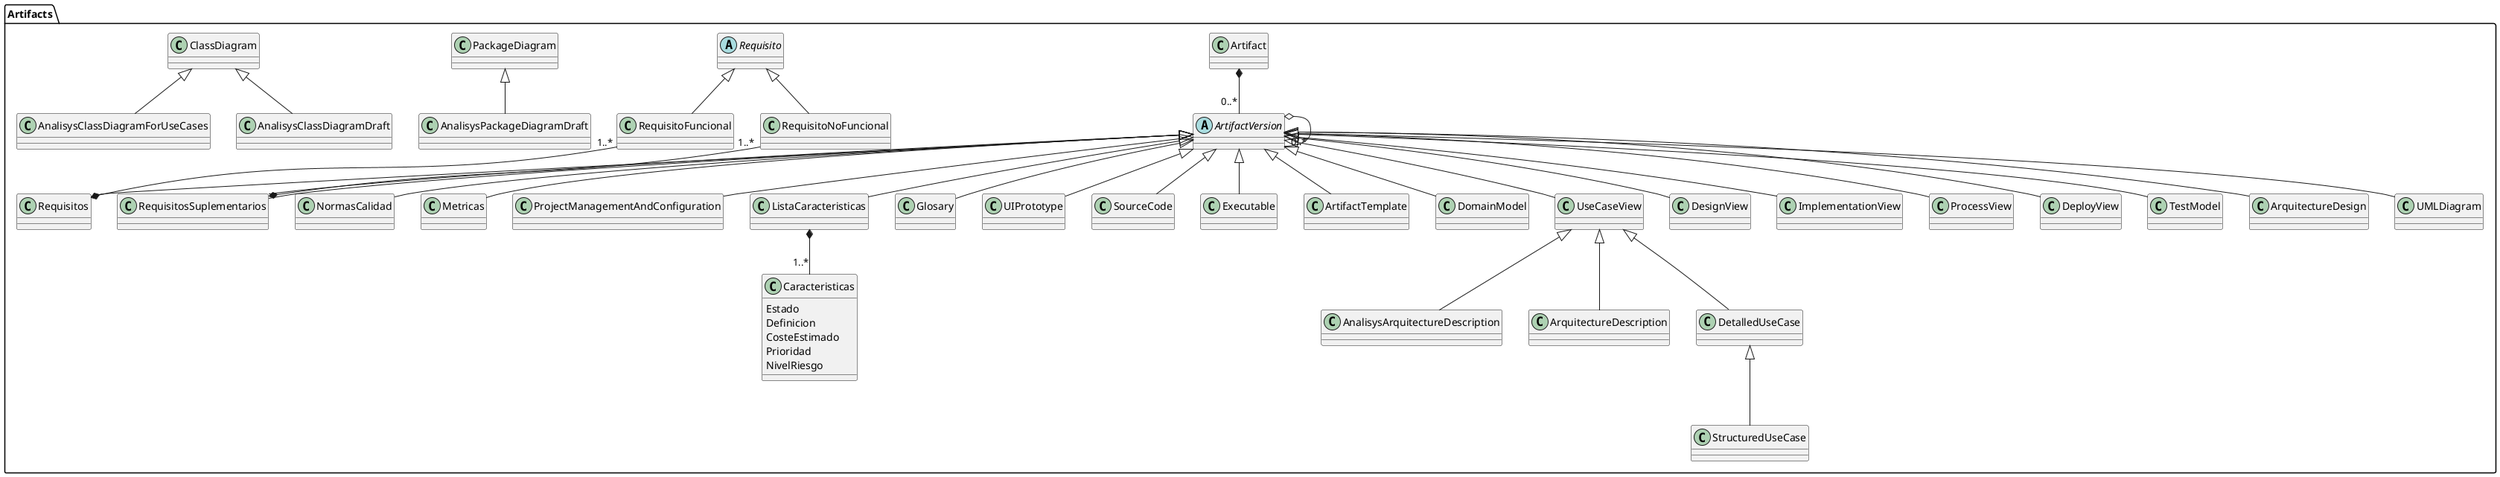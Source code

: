 @startuml

top to bottom direction

namespace Artifacts {
    Class Artifact

    Abstract Class ArtifactVersion
    Class ArtifactTemplate extends ArtifactVersion

    '4+1 vistas
    Class DomainModel extends ArtifactVersion
    Class UseCaseView extends ArtifactVersion
    Class DesignView extends ArtifactVersion
    Class ImplementationView extends ArtifactVersion
    Class ProcessView extends ArtifactVersion
    Class DeployView extends ArtifactVersion
    

    Class TestModel extends ArtifactVersion
    
    Class ArquitectureDesign extends ArtifactVersion

    Class UMLDiagram extends ArtifactVersion
    

    Class NormasCalidad extends ArtifactVersion
    Class Metricas extends ArtifactVersion
    Class ProjectManagementAndConfiguration extends ArtifactVersion
    
    Artifact *-- "0..*" ArtifactVersion
    ArtifactVersion o-- "0..*" ArtifactVersion

    Class Requisitos extends ArtifactVersion
      Requisitos *-up- "1..*" RequisitoFuncional
    Class RequisitosSuplementarios extends ArtifactVersion
      RequisitosSuplementarios *-up- "1..*" RequisitoNoFuncional
    Abstract Class Requisito
    Class RequisitoNoFuncional extends Requisito
    Class RequisitoFuncional extends Requisito
    Class RequisitosSuplementarios extends ArtifactVersion
    
    
    Class ListaCaracteristicas extends ArtifactVersion 
    ListaCaracteristicas *-- "1..*" Caracteristicas
    Class Caracteristicas {
        Estado
        Definicion
        CosteEstimado
        Prioridad
        NivelRiesgo
    }
    Class Glosary extends ArtifactVersion

    Class ArquitectureDescription extends UseCaseView
    Class DetalledUseCase extends UseCaseView
    Class StructuredUseCase extends DetalledUseCase

    Class AnalisysArquitectureDescription extends UseCaseView
    Class AnalisysPackageDiagramDraft extends PackageDiagram
    Class AnalisysClassDiagramForUseCases extends ClassDiagram
    Class AnalisysClassDiagramDraft extends ClassDiagram

    Class UIPrototype extends ArtifactVersion

    Class SourceCode extends ArtifactVersion
    Class Executable extends ArtifactVersion


    'TODO: Diagrama, PDF 1.Introducion hoja 22
    'TODO: Diagrama, PDF 1.Introducion hoja 47

    'TODO: Elementos de Entrega interna y entrega externa
}

@enduml